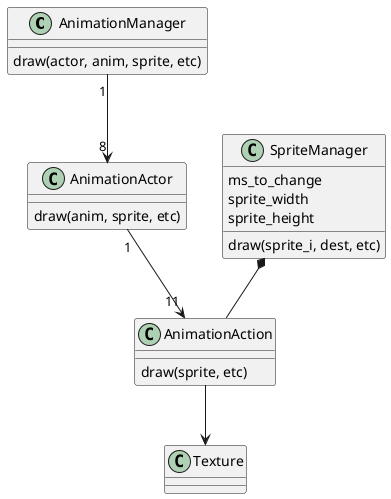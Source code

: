 @startuml
'https://plantuml.com/class-diagram

class AnimationManager {
    draw(actor, anim, sprite, etc)
}

class AnimationActor {
    draw(anim, sprite, etc)
}

class AnimationAction {
    draw(sprite, etc)
}

class Texture {
}

class SpriteManager {
    ms_to_change
    sprite_width
    sprite_height

    draw(sprite_i, dest, etc)
}



AnimationManager "1" --> "8" AnimationActor
AnimationActor "1" --> "11" AnimationAction
AnimationAction --> Texture
SpriteManager *-- AnimationAction

@enduml